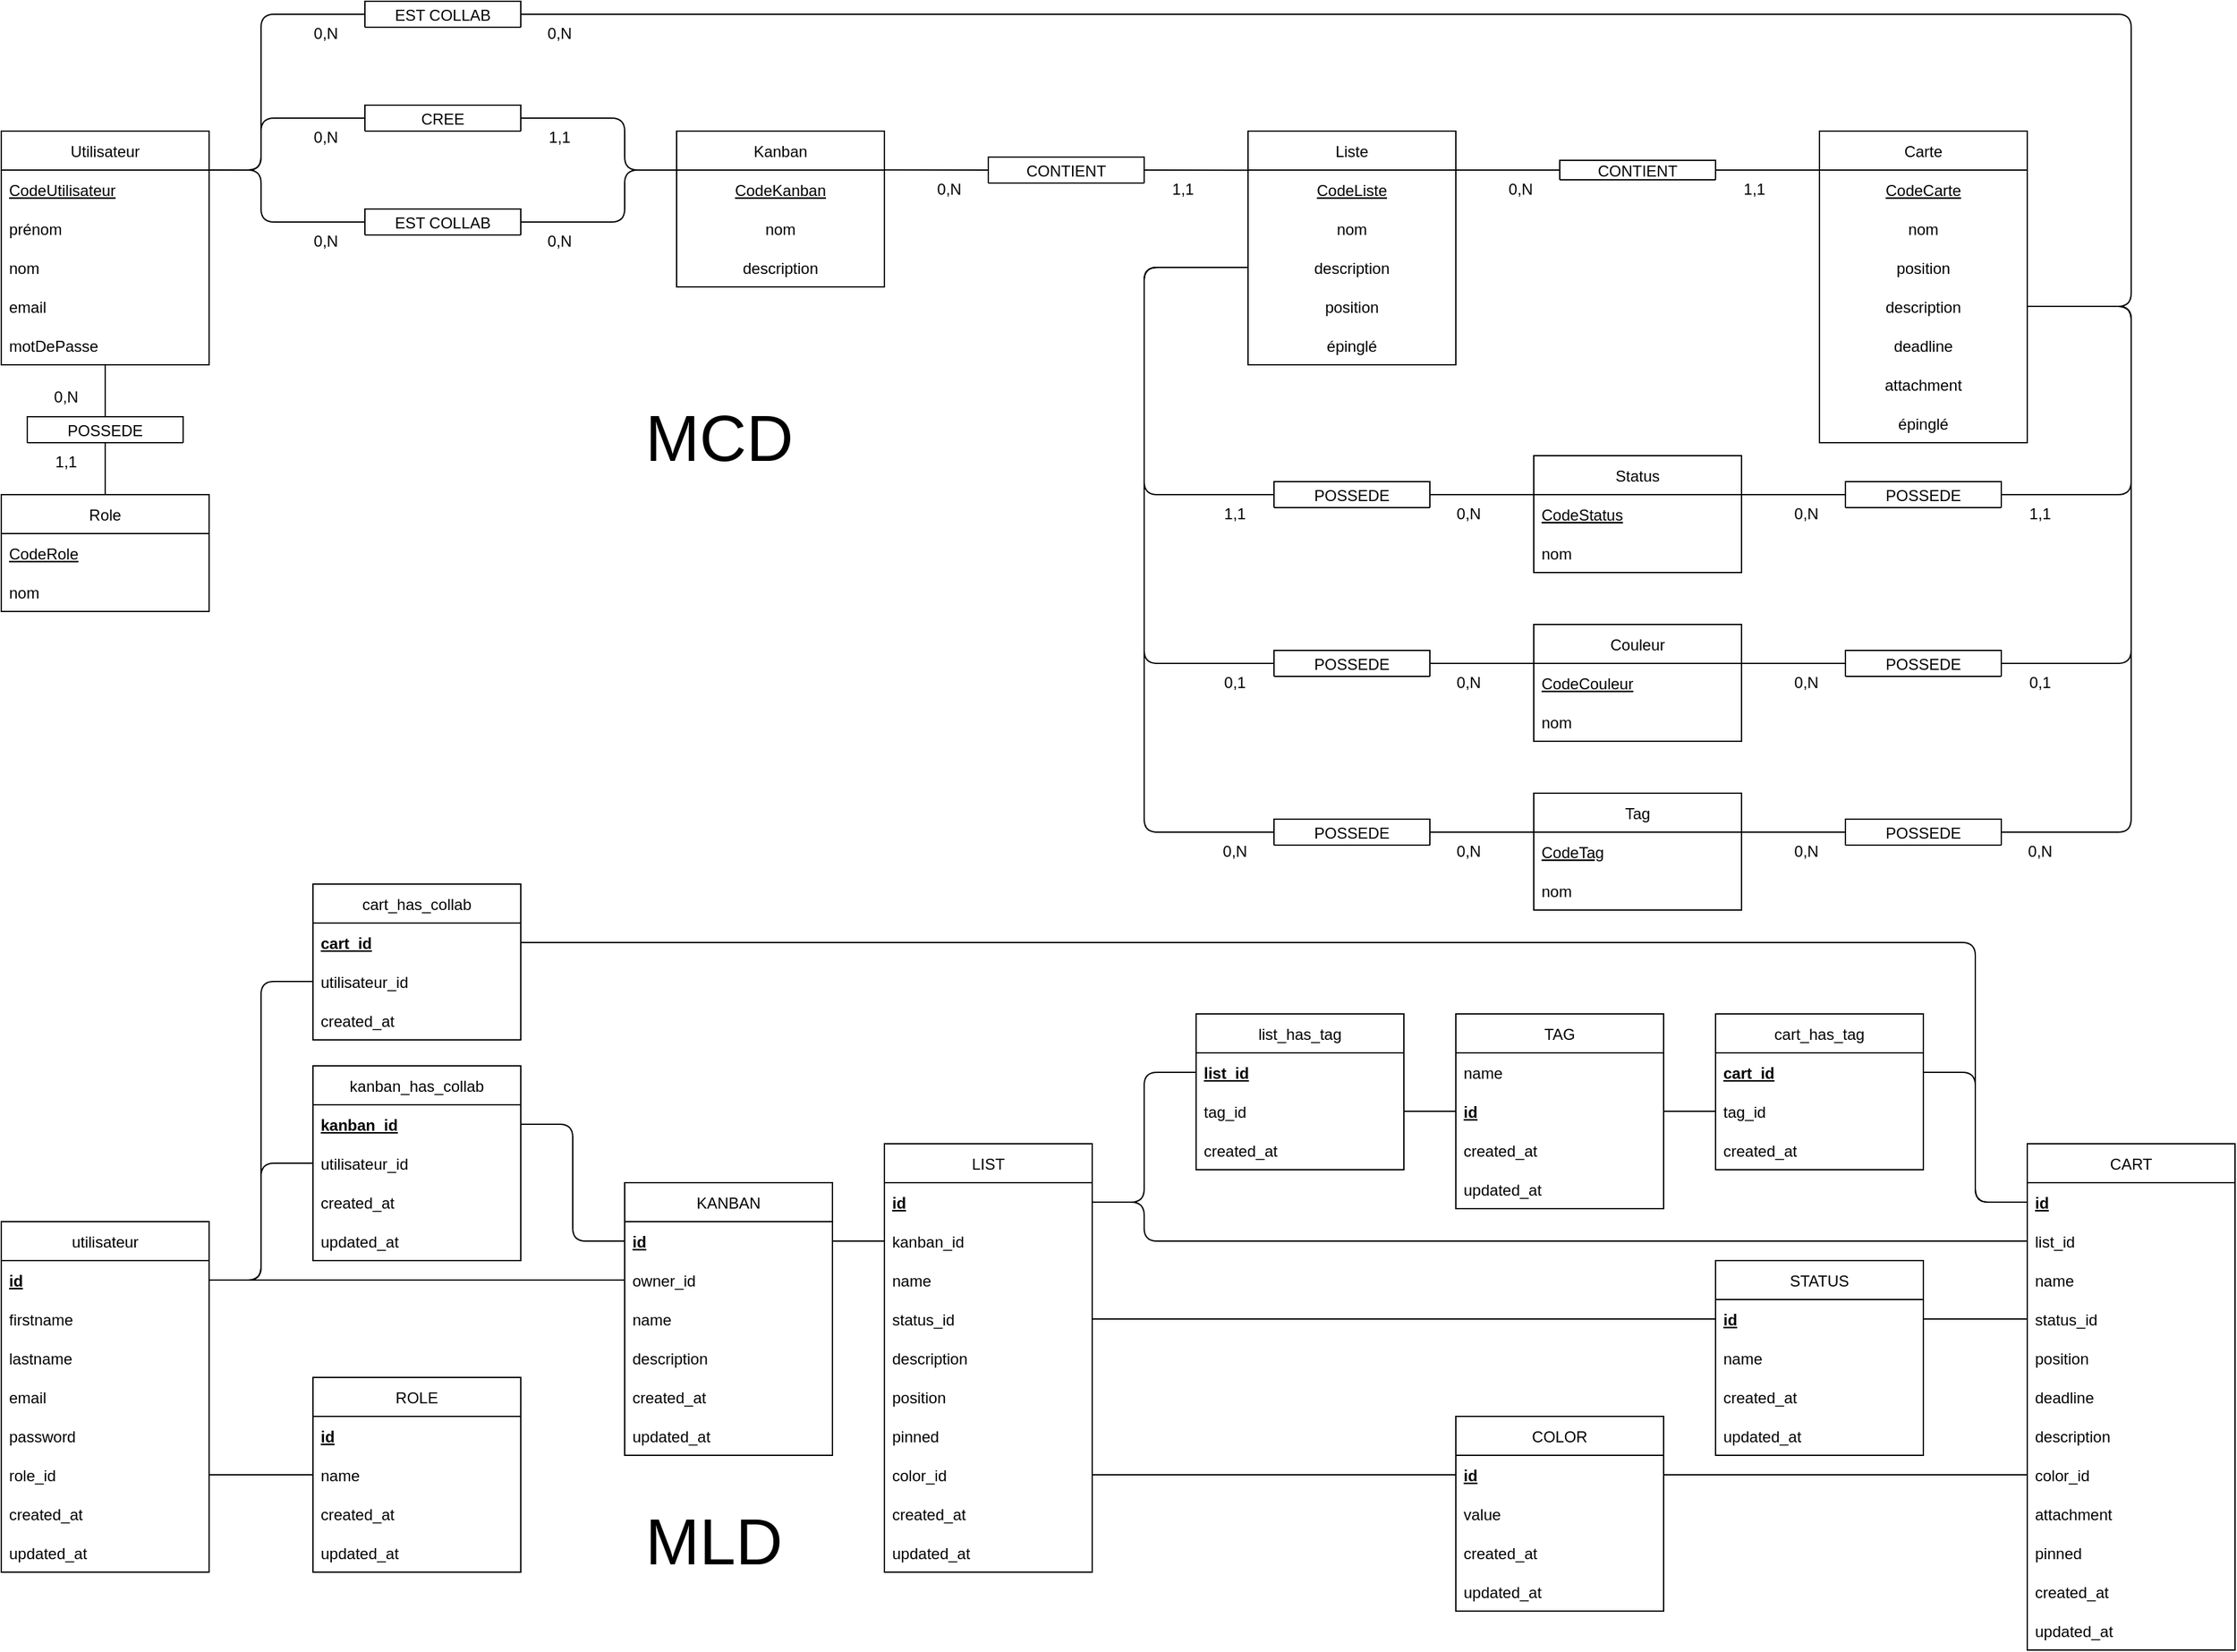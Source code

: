 <mxfile>
    <diagram id="Cw5iGUjNgf8QnOH01EfG" name="Page-1">
        <mxGraphModel dx="3019" dy="290" grid="1" gridSize="10" guides="1" tooltips="1" connect="1" arrows="1" fold="1" page="0" pageScale="1" pageWidth="1169" pageHeight="827" math="0" shadow="0">
            <root>
                <mxCell id="0"/>
                <mxCell id="1" parent="0"/>
                <mxCell id="72" value="CREE" style="swimlane;fontStyle=0;childLayout=stackLayout;horizontal=1;startSize=30;horizontalStack=0;resizeParent=1;resizeParentMax=0;resizeLast=0;collapsible=1;marginBottom=0;rounded=1;" parent="1" vertex="1">
                    <mxGeometry x="-720" y="990" width="120" height="20" as="geometry"/>
                </mxCell>
                <mxCell id="73" value="Utilisateur" style="swimlane;fontStyle=0;childLayout=stackLayout;horizontal=1;startSize=30;horizontalStack=0;resizeParent=1;resizeParentMax=0;resizeLast=0;collapsible=1;marginBottom=0;" parent="1" vertex="1">
                    <mxGeometry x="-1000" y="1010" width="160" height="180" as="geometry"/>
                </mxCell>
                <mxCell id="74" value="CodeUtilisateur" style="text;strokeColor=none;fillColor=none;align=left;verticalAlign=middle;spacingLeft=4;spacingRight=4;overflow=hidden;points=[[0,0.5],[1,0.5]];portConstraint=eastwest;rotatable=0;fontStyle=4" parent="73" vertex="1">
                    <mxGeometry y="30" width="160" height="30" as="geometry"/>
                </mxCell>
                <mxCell id="75" value="prénom" style="text;strokeColor=none;fillColor=none;align=left;verticalAlign=middle;spacingLeft=4;spacingRight=4;overflow=hidden;points=[[0,0.5],[1,0.5]];portConstraint=eastwest;rotatable=0;" parent="73" vertex="1">
                    <mxGeometry y="60" width="160" height="30" as="geometry"/>
                </mxCell>
                <mxCell id="76" value="nom" style="text;strokeColor=none;fillColor=none;align=left;verticalAlign=middle;spacingLeft=4;spacingRight=4;overflow=hidden;points=[[0,0.5],[1,0.5]];portConstraint=eastwest;rotatable=0;" parent="73" vertex="1">
                    <mxGeometry y="90" width="160" height="30" as="geometry"/>
                </mxCell>
                <mxCell id="77" value="email" style="text;strokeColor=none;fillColor=none;align=left;verticalAlign=middle;spacingLeft=4;spacingRight=4;overflow=hidden;points=[[0,0.5],[1,0.5]];portConstraint=eastwest;rotatable=0;" parent="73" vertex="1">
                    <mxGeometry y="120" width="160" height="30" as="geometry"/>
                </mxCell>
                <mxCell id="78" value="motDePasse" style="text;strokeColor=none;fillColor=none;align=left;verticalAlign=middle;spacingLeft=4;spacingRight=4;overflow=hidden;points=[[0,0.5],[1,0.5]];portConstraint=eastwest;rotatable=0;" parent="73" vertex="1">
                    <mxGeometry y="150" width="160" height="30" as="geometry"/>
                </mxCell>
                <mxCell id="80" value="Kanban" style="swimlane;fontStyle=0;childLayout=stackLayout;horizontal=1;startSize=30;horizontalStack=0;resizeParent=1;resizeParentMax=0;resizeLast=0;collapsible=1;marginBottom=0;" parent="1" vertex="1">
                    <mxGeometry x="-480" y="1010" width="160" height="120" as="geometry"/>
                </mxCell>
                <mxCell id="81" value="CodeKanban" style="text;strokeColor=none;fillColor=none;align=center;verticalAlign=middle;spacingLeft=4;spacingRight=4;overflow=hidden;points=[[0,0.5],[1,0.5]];portConstraint=eastwest;rotatable=0;fontStyle=4" parent="80" vertex="1">
                    <mxGeometry y="30" width="160" height="30" as="geometry"/>
                </mxCell>
                <mxCell id="83" value="nom" style="text;strokeColor=none;fillColor=none;align=center;verticalAlign=middle;spacingLeft=4;spacingRight=4;overflow=hidden;points=[[0,0.5],[1,0.5]];portConstraint=eastwest;rotatable=0;" parent="80" vertex="1">
                    <mxGeometry y="60" width="160" height="30" as="geometry"/>
                </mxCell>
                <mxCell id="84" value="description" style="text;strokeColor=none;fillColor=none;align=center;verticalAlign=middle;spacingLeft=4;spacingRight=4;overflow=hidden;points=[[0,0.5],[1,0.5]];portConstraint=eastwest;rotatable=0;" parent="80" vertex="1">
                    <mxGeometry y="90" width="160" height="30" as="geometry"/>
                </mxCell>
                <mxCell id="86" value="" style="endArrow=none;html=1;entryX=0;entryY=0.5;entryDx=0;entryDy=0;exitX=1.005;exitY=-0.004;exitDx=0;exitDy=0;exitPerimeter=0;" parent="1" source="74" target="72" edge="1">
                    <mxGeometry width="50" height="50" relative="1" as="geometry">
                        <mxPoint x="-760" y="1035" as="sourcePoint"/>
                        <mxPoint x="-330" y="940" as="targetPoint"/>
                        <Array as="points">
                            <mxPoint x="-800" y="1040"/>
                            <mxPoint x="-800" y="1000"/>
                        </Array>
                    </mxGeometry>
                </mxCell>
                <mxCell id="87" value="" style="endArrow=none;html=1;exitX=1;exitY=0.5;exitDx=0;exitDy=0;entryX=0;entryY=0.25;entryDx=0;entryDy=0;exitPerimeter=0;" parent="1" source="72" target="80" edge="1">
                    <mxGeometry width="50" height="50" relative="1" as="geometry">
                        <mxPoint x="-340" y="990" as="sourcePoint"/>
                        <mxPoint x="-520" y="1035" as="targetPoint"/>
                        <Array as="points">
                            <mxPoint x="-520" y="1000"/>
                            <mxPoint x="-520" y="1040"/>
                        </Array>
                    </mxGeometry>
                </mxCell>
                <mxCell id="88" value="0,N" style="text;html=1;strokeColor=none;fillColor=none;align=center;verticalAlign=middle;whiteSpace=wrap;rounded=0;" parent="1" vertex="1">
                    <mxGeometry x="-780" y="1000" width="60" height="30" as="geometry"/>
                </mxCell>
                <mxCell id="89" value="1,1" style="text;html=1;strokeColor=none;fillColor=none;align=center;verticalAlign=middle;whiteSpace=wrap;rounded=0;" parent="1" vertex="1">
                    <mxGeometry x="-600" y="1000" width="60" height="30" as="geometry"/>
                </mxCell>
                <mxCell id="91" value="CONTIENT" style="swimlane;fontStyle=0;childLayout=stackLayout;horizontal=1;startSize=30;horizontalStack=0;resizeParent=1;resizeParentMax=0;resizeLast=0;collapsible=1;marginBottom=0;rounded=1;" parent="1" vertex="1">
                    <mxGeometry x="200" y="1032.5" width="120" height="15" as="geometry">
                        <mxRectangle x="120" y="1245" width="70" height="30" as="alternateBounds"/>
                    </mxGeometry>
                </mxCell>
                <mxCell id="92" value="0,N" style="text;html=1;strokeColor=none;fillColor=none;align=center;verticalAlign=middle;whiteSpace=wrap;rounded=0;" parent="1" vertex="1">
                    <mxGeometry x="140" y="1040" width="60" height="30" as="geometry"/>
                </mxCell>
                <mxCell id="93" value="1,1" style="text;html=1;strokeColor=none;fillColor=none;align=center;verticalAlign=middle;whiteSpace=wrap;rounded=0;" parent="1" vertex="1">
                    <mxGeometry x="320" y="1040" width="60" height="30" as="geometry"/>
                </mxCell>
                <mxCell id="94" value="" style="endArrow=none;html=1;exitX=1;exitY=-0.001;exitDx=0;exitDy=0;entryX=0;entryY=0.5;entryDx=0;entryDy=0;exitPerimeter=0;" parent="1" source="142" target="91" edge="1">
                    <mxGeometry width="50" height="50" relative="1" as="geometry">
                        <mxPoint x="80" y="1005" as="sourcePoint"/>
                        <mxPoint x="130" y="940" as="targetPoint"/>
                    </mxGeometry>
                </mxCell>
                <mxCell id="95" value="Carte" style="swimlane;fontStyle=0;childLayout=stackLayout;horizontal=1;startSize=30;horizontalStack=0;resizeParent=1;resizeParentMax=0;resizeLast=0;collapsible=1;marginBottom=0;" parent="1" vertex="1">
                    <mxGeometry x="400" y="1010" width="160" height="240" as="geometry"/>
                </mxCell>
                <mxCell id="96" value="CodeCarte" style="text;strokeColor=none;fillColor=none;align=center;verticalAlign=middle;spacingLeft=4;spacingRight=4;overflow=hidden;points=[[0,0.5],[1,0.5]];portConstraint=eastwest;rotatable=0;fontStyle=4" parent="95" vertex="1">
                    <mxGeometry y="30" width="160" height="30" as="geometry"/>
                </mxCell>
                <mxCell id="97" value="nom" style="text;strokeColor=none;fillColor=none;align=center;verticalAlign=middle;spacingLeft=4;spacingRight=4;overflow=hidden;points=[[0,0.5],[1,0.5]];portConstraint=eastwest;rotatable=0;" parent="95" vertex="1">
                    <mxGeometry y="60" width="160" height="30" as="geometry"/>
                </mxCell>
                <mxCell id="99" value="position" style="text;strokeColor=none;fillColor=none;align=center;verticalAlign=middle;spacingLeft=4;spacingRight=4;overflow=hidden;points=[[0,0.5],[1,0.5]];portConstraint=eastwest;rotatable=0;" parent="95" vertex="1">
                    <mxGeometry y="90" width="160" height="30" as="geometry"/>
                </mxCell>
                <mxCell id="102" value="description" style="text;strokeColor=none;fillColor=none;align=center;verticalAlign=middle;spacingLeft=4;spacingRight=4;overflow=hidden;points=[[0,0.5],[1,0.5]];portConstraint=eastwest;rotatable=0;" parent="95" vertex="1">
                    <mxGeometry y="120" width="160" height="30" as="geometry"/>
                </mxCell>
                <mxCell id="100" value="deadline" style="text;strokeColor=none;fillColor=none;align=center;verticalAlign=middle;spacingLeft=4;spacingRight=4;overflow=hidden;points=[[0,0.5],[1,0.5]];portConstraint=eastwest;rotatable=0;" parent="95" vertex="1">
                    <mxGeometry y="150" width="160" height="30" as="geometry"/>
                </mxCell>
                <mxCell id="103" value="attachment" style="text;strokeColor=none;fillColor=none;align=center;verticalAlign=middle;spacingLeft=4;spacingRight=4;overflow=hidden;points=[[0,0.5],[1,0.5]];portConstraint=eastwest;rotatable=0;" parent="95" vertex="1">
                    <mxGeometry y="180" width="160" height="30" as="geometry"/>
                </mxCell>
                <mxCell id="105" value="épinglé" style="text;strokeColor=none;fillColor=none;align=center;verticalAlign=middle;spacingLeft=4;spacingRight=4;overflow=hidden;points=[[0,0.5],[1,0.5]];portConstraint=eastwest;rotatable=0;" parent="95" vertex="1">
                    <mxGeometry y="210" width="160" height="30" as="geometry"/>
                </mxCell>
                <mxCell id="107" value="" style="endArrow=none;html=1;exitX=1;exitY=0.5;exitDx=0;exitDy=0;exitPerimeter=0;entryX=0.001;entryY=-0.001;entryDx=0;entryDy=0;entryPerimeter=0;" parent="1" source="91" target="96" edge="1">
                    <mxGeometry width="50" height="50" relative="1" as="geometry">
                        <mxPoint x="90" y="985" as="sourcePoint"/>
                        <mxPoint x="390" y="1040" as="targetPoint"/>
                    </mxGeometry>
                </mxCell>
                <mxCell id="108" value="EST COLLAB" style="swimlane;fontStyle=0;childLayout=stackLayout;horizontal=1;startSize=30;horizontalStack=0;resizeParent=1;resizeParentMax=0;resizeLast=0;collapsible=1;marginBottom=0;rounded=1;arcSize=57;" parent="1" vertex="1">
                    <mxGeometry x="-720" y="1070" width="120" height="20" as="geometry"/>
                </mxCell>
                <mxCell id="109" value="" style="endArrow=none;html=1;entryX=0;entryY=0.5;entryDx=0;entryDy=0;" parent="1" target="108" edge="1">
                    <mxGeometry width="50" height="50" relative="1" as="geometry">
                        <mxPoint x="-840" y="1040" as="sourcePoint"/>
                        <mxPoint x="-330" y="1030" as="targetPoint"/>
                        <Array as="points">
                            <mxPoint x="-800" y="1040"/>
                            <mxPoint x="-800" y="1080"/>
                        </Array>
                    </mxGeometry>
                </mxCell>
                <mxCell id="110" value="" style="endArrow=none;html=1;exitX=1;exitY=0.5;exitDx=0;exitDy=0;entryX=0;entryY=0.25;entryDx=0;entryDy=0;" parent="1" source="108" target="80" edge="1">
                    <mxGeometry width="50" height="50" relative="1" as="geometry">
                        <mxPoint x="-340" y="1080" as="sourcePoint"/>
                        <mxPoint x="-520" y="1035" as="targetPoint"/>
                        <Array as="points">
                            <mxPoint x="-520" y="1080"/>
                            <mxPoint x="-520" y="1040"/>
                        </Array>
                    </mxGeometry>
                </mxCell>
                <mxCell id="111" value="0,N" style="text;html=1;strokeColor=none;fillColor=none;align=center;verticalAlign=middle;whiteSpace=wrap;rounded=0;" parent="1" vertex="1">
                    <mxGeometry x="-780" y="1080" width="60" height="30" as="geometry"/>
                </mxCell>
                <mxCell id="112" value="0,N" style="text;html=1;strokeColor=none;fillColor=none;align=center;verticalAlign=middle;whiteSpace=wrap;rounded=0;" parent="1" vertex="1">
                    <mxGeometry x="-600" y="1080" width="60" height="30" as="geometry"/>
                </mxCell>
                <mxCell id="113" value="Role" style="swimlane;fontStyle=0;childLayout=stackLayout;horizontal=1;startSize=30;horizontalStack=0;resizeParent=1;resizeParentMax=0;resizeLast=0;collapsible=1;marginBottom=0;" parent="1" vertex="1">
                    <mxGeometry x="-1000" y="1290" width="160" height="90" as="geometry"/>
                </mxCell>
                <mxCell id="114" value="CodeRole" style="text;strokeColor=none;fillColor=none;align=left;verticalAlign=middle;spacingLeft=4;spacingRight=4;overflow=hidden;points=[[0,0.5],[1,0.5]];portConstraint=eastwest;rotatable=0;fontStyle=4" parent="113" vertex="1">
                    <mxGeometry y="30" width="160" height="30" as="geometry"/>
                </mxCell>
                <mxCell id="115" value="nom" style="text;strokeColor=none;fillColor=none;align=left;verticalAlign=middle;spacingLeft=4;spacingRight=4;overflow=hidden;points=[[0,0.5],[1,0.5]];portConstraint=eastwest;rotatable=0;" parent="113" vertex="1">
                    <mxGeometry y="60" width="160" height="30" as="geometry"/>
                </mxCell>
                <mxCell id="117" value="Couleur" style="swimlane;fontStyle=0;childLayout=stackLayout;horizontal=1;startSize=30;horizontalStack=0;resizeParent=1;resizeParentMax=0;resizeLast=0;collapsible=1;marginBottom=0;" parent="1" vertex="1">
                    <mxGeometry x="180" y="1390" width="160" height="90" as="geometry"/>
                </mxCell>
                <mxCell id="118" value="CodeCouleur" style="text;strokeColor=none;fillColor=none;align=left;verticalAlign=middle;spacingLeft=4;spacingRight=4;overflow=hidden;points=[[0,0.5],[1,0.5]];portConstraint=eastwest;rotatable=0;fontStyle=4" parent="117" vertex="1">
                    <mxGeometry y="30" width="160" height="30" as="geometry"/>
                </mxCell>
                <mxCell id="119" value="nom" style="text;strokeColor=none;fillColor=none;align=left;verticalAlign=middle;spacingLeft=4;spacingRight=4;overflow=hidden;points=[[0,0.5],[1,0.5]];portConstraint=eastwest;rotatable=0;" parent="117" vertex="1">
                    <mxGeometry y="60" width="160" height="30" as="geometry"/>
                </mxCell>
                <mxCell id="121" value="POSSEDE" style="swimlane;fontStyle=0;childLayout=stackLayout;horizontal=1;startSize=30;horizontalStack=0;resizeParent=1;resizeParentMax=0;resizeLast=0;collapsible=1;marginBottom=0;rounded=1;" parent="1" vertex="1">
                    <mxGeometry x="420" y="1410" width="120" height="20" as="geometry"/>
                </mxCell>
                <mxCell id="126" value="Status" style="swimlane;fontStyle=0;childLayout=stackLayout;horizontal=1;startSize=30;horizontalStack=0;resizeParent=1;resizeParentMax=0;resizeLast=0;collapsible=1;marginBottom=0;" parent="1" vertex="1">
                    <mxGeometry x="180" y="1260" width="160" height="90" as="geometry"/>
                </mxCell>
                <mxCell id="127" value="CodeStatus" style="text;strokeColor=none;fillColor=none;align=left;verticalAlign=middle;spacingLeft=4;spacingRight=4;overflow=hidden;points=[[0,0.5],[1,0.5]];portConstraint=eastwest;rotatable=0;fontStyle=4" parent="126" vertex="1">
                    <mxGeometry y="30" width="160" height="30" as="geometry"/>
                </mxCell>
                <mxCell id="128" value="nom" style="text;strokeColor=none;fillColor=none;align=left;verticalAlign=middle;spacingLeft=4;spacingRight=4;overflow=hidden;points=[[0,0.5],[1,0.5]];portConstraint=eastwest;rotatable=0;" parent="126" vertex="1">
                    <mxGeometry y="60" width="160" height="30" as="geometry"/>
                </mxCell>
                <mxCell id="130" value="POSSEDE" style="swimlane;fontStyle=0;childLayout=stackLayout;horizontal=1;startSize=30;horizontalStack=0;resizeParent=1;resizeParentMax=0;resizeLast=0;collapsible=1;marginBottom=0;rounded=1;" parent="1" vertex="1">
                    <mxGeometry x="420" y="1280" width="120" height="20" as="geometry"/>
                </mxCell>
                <mxCell id="131" value="0,N" style="text;html=1;strokeColor=none;fillColor=none;align=center;verticalAlign=middle;whiteSpace=wrap;rounded=0;" parent="1" vertex="1">
                    <mxGeometry x="360" y="1290" width="60" height="30" as="geometry"/>
                </mxCell>
                <mxCell id="132" value="1,1" style="text;html=1;strokeColor=none;fillColor=none;align=center;verticalAlign=middle;whiteSpace=wrap;rounded=0;" parent="1" vertex="1">
                    <mxGeometry x="540" y="1290" width="60" height="30" as="geometry"/>
                </mxCell>
                <mxCell id="134" value="" style="endArrow=none;html=1;exitX=0;exitY=0.5;exitDx=0;exitDy=0;entryX=0.997;entryY=0.002;entryDx=0;entryDy=0;entryPerimeter=0;" parent="1" source="130" target="127" edge="1">
                    <mxGeometry width="50" height="50" relative="1" as="geometry">
                        <mxPoint x="340" y="1425" as="sourcePoint"/>
                        <mxPoint x="360" y="1090" as="targetPoint"/>
                        <Array as="points"/>
                    </mxGeometry>
                </mxCell>
                <mxCell id="135" value="CONTIENT" style="swimlane;fontStyle=0;childLayout=stackLayout;horizontal=1;startSize=30;horizontalStack=0;resizeParent=1;resizeParentMax=0;resizeLast=0;collapsible=1;marginBottom=0;rounded=1;" parent="1" vertex="1">
                    <mxGeometry x="-240" y="1030" width="120" height="20" as="geometry"/>
                </mxCell>
                <mxCell id="136" value="0,N" style="text;html=1;strokeColor=none;fillColor=none;align=center;verticalAlign=middle;whiteSpace=wrap;rounded=0;" parent="1" vertex="1">
                    <mxGeometry x="-300" y="1040" width="60" height="30" as="geometry"/>
                </mxCell>
                <mxCell id="137" value="1,1" style="text;html=1;strokeColor=none;fillColor=none;align=center;verticalAlign=middle;whiteSpace=wrap;rounded=0;" parent="1" vertex="1">
                    <mxGeometry x="-120" y="1040" width="60" height="30" as="geometry"/>
                </mxCell>
                <mxCell id="138" value="" style="endArrow=none;html=1;entryX=0;entryY=0.5;entryDx=0;entryDy=0;exitX=1;exitY=-0.005;exitDx=0;exitDy=0;exitPerimeter=0;" parent="1" source="81" target="135" edge="1">
                    <mxGeometry width="50" height="50" relative="1" as="geometry">
                        <mxPoint x="-300" y="1055" as="sourcePoint"/>
                        <mxPoint x="-430" y="1200" as="targetPoint"/>
                        <Array as="points"/>
                    </mxGeometry>
                </mxCell>
                <mxCell id="139" value="" style="endArrow=none;html=1;exitX=1;exitY=0.5;exitDx=0;exitDy=0;entryX=0.004;entryY=0.004;entryDx=0;entryDy=0;entryPerimeter=0;" parent="1" source="135" target="142" edge="1">
                    <mxGeometry width="50" height="50" relative="1" as="geometry">
                        <mxPoint x="-280" y="1340" as="sourcePoint"/>
                        <mxPoint x="-80" y="1005" as="targetPoint"/>
                        <Array as="points"/>
                    </mxGeometry>
                </mxCell>
                <mxCell id="140" value="Liste" style="swimlane;fontStyle=0;childLayout=stackLayout;horizontal=1;startSize=30;horizontalStack=0;resizeParent=1;resizeParentMax=0;resizeLast=0;collapsible=1;marginBottom=0;" parent="1" vertex="1">
                    <mxGeometry x="-40" y="1010" width="160" height="180" as="geometry"/>
                </mxCell>
                <mxCell id="142" value="CodeListe" style="text;strokeColor=none;fillColor=none;align=center;verticalAlign=middle;spacingLeft=4;spacingRight=4;overflow=hidden;points=[[0,0.5],[1,0.5]];portConstraint=eastwest;rotatable=0;fontStyle=4" parent="140" vertex="1">
                    <mxGeometry y="30" width="160" height="30" as="geometry"/>
                </mxCell>
                <mxCell id="143" value="nom" style="text;strokeColor=none;fillColor=none;align=center;verticalAlign=middle;spacingLeft=4;spacingRight=4;overflow=hidden;points=[[0,0.5],[1,0.5]];portConstraint=eastwest;rotatable=0;" parent="140" vertex="1">
                    <mxGeometry y="60" width="160" height="30" as="geometry"/>
                </mxCell>
                <mxCell id="144" value="description" style="text;strokeColor=none;fillColor=none;align=center;verticalAlign=middle;spacingLeft=4;spacingRight=4;overflow=hidden;points=[[0,0.5],[1,0.5]];portConstraint=eastwest;rotatable=0;" parent="140" vertex="1">
                    <mxGeometry y="90" width="160" height="30" as="geometry"/>
                </mxCell>
                <mxCell id="145" value="position" style="text;strokeColor=none;fillColor=none;align=center;verticalAlign=middle;spacingLeft=4;spacingRight=4;overflow=hidden;points=[[0,0.5],[1,0.5]];portConstraint=eastwest;rotatable=0;" parent="140" vertex="1">
                    <mxGeometry y="120" width="160" height="30" as="geometry"/>
                </mxCell>
                <mxCell id="146" value="épinglé" style="text;strokeColor=none;fillColor=none;align=center;verticalAlign=middle;spacingLeft=4;spacingRight=4;overflow=hidden;points=[[0,0.5],[1,0.5]];portConstraint=eastwest;rotatable=0;" parent="140" vertex="1">
                    <mxGeometry y="150" width="160" height="30" as="geometry"/>
                </mxCell>
                <mxCell id="148" value="POSSEDE" style="swimlane;fontStyle=0;childLayout=stackLayout;horizontal=1;startSize=30;horizontalStack=0;resizeParent=1;resizeParentMax=0;resizeLast=0;collapsible=1;marginBottom=0;rounded=1;" parent="1" vertex="1">
                    <mxGeometry x="-980" y="1230" width="120" height="20" as="geometry"/>
                </mxCell>
                <mxCell id="149" value="0,N" style="text;html=1;strokeColor=none;fillColor=none;align=center;verticalAlign=middle;whiteSpace=wrap;rounded=0;" parent="1" vertex="1">
                    <mxGeometry x="-980" y="1200" width="60" height="30" as="geometry"/>
                </mxCell>
                <mxCell id="150" value="1,1" style="text;html=1;strokeColor=none;fillColor=none;align=center;verticalAlign=middle;whiteSpace=wrap;rounded=0;" parent="1" vertex="1">
                    <mxGeometry x="-980" y="1250" width="60" height="30" as="geometry"/>
                </mxCell>
                <mxCell id="151" value="" style="endArrow=none;html=1;entryX=0.5;entryY=0;entryDx=0;entryDy=0;" parent="1" target="148" edge="1">
                    <mxGeometry width="50" height="50" relative="1" as="geometry">
                        <mxPoint x="-920" y="1190" as="sourcePoint"/>
                        <mxPoint x="-920.5" y="1255" as="targetPoint"/>
                    </mxGeometry>
                </mxCell>
                <mxCell id="152" value="" style="endArrow=none;html=1;exitX=1;exitY=0;exitDx=0;exitDy=0;entryX=0.5;entryY=0;entryDx=0;entryDy=0;" parent="1" source="150" target="113" edge="1">
                    <mxGeometry width="50" height="50" relative="1" as="geometry">
                        <mxPoint x="-920" y="1300" as="sourcePoint"/>
                        <mxPoint x="-920" y="1385" as="targetPoint"/>
                    </mxGeometry>
                </mxCell>
                <mxCell id="154" value="EST COLLAB" style="swimlane;fontStyle=0;childLayout=stackLayout;horizontal=1;startSize=30;horizontalStack=0;resizeParent=1;resizeParentMax=0;resizeLast=0;collapsible=1;marginBottom=0;rounded=1;" parent="1" vertex="1">
                    <mxGeometry x="-720" y="910" width="120" height="20" as="geometry"/>
                </mxCell>
                <mxCell id="156" value="0,N" style="text;html=1;strokeColor=none;fillColor=none;align=center;verticalAlign=middle;whiteSpace=wrap;rounded=0;" parent="1" vertex="1">
                    <mxGeometry x="-780" y="920" width="60" height="30" as="geometry"/>
                </mxCell>
                <mxCell id="157" value="0,N" style="text;html=1;strokeColor=none;fillColor=none;align=center;verticalAlign=middle;whiteSpace=wrap;rounded=0;" parent="1" vertex="1">
                    <mxGeometry x="-600" y="920" width="60" height="30" as="geometry"/>
                </mxCell>
                <mxCell id="158" value="" style="endArrow=none;html=1;entryX=0;entryY=0.5;entryDx=0;entryDy=0;" parent="1" target="154" edge="1">
                    <mxGeometry width="50" height="50" relative="1" as="geometry">
                        <mxPoint x="-840" y="1040" as="sourcePoint"/>
                        <mxPoint x="-770" y="1915" as="targetPoint"/>
                        <Array as="points">
                            <mxPoint x="-800" y="1040"/>
                            <mxPoint x="-800" y="920"/>
                        </Array>
                    </mxGeometry>
                </mxCell>
                <mxCell id="162" value="POSSEDE" style="swimlane;fontStyle=0;childLayout=stackLayout;horizontal=1;startSize=30;horizontalStack=0;resizeParent=1;resizeParentMax=0;resizeLast=0;collapsible=1;marginBottom=0;rounded=1;" parent="1" vertex="1">
                    <mxGeometry x="-20" y="1410" width="120" height="20" as="geometry"/>
                </mxCell>
                <mxCell id="163" value="" style="endArrow=none;html=1;exitX=1;exitY=0.5;exitDx=0;exitDy=0;entryX=-0.003;entryY=0.002;entryDx=0;entryDy=0;entryPerimeter=0;" parent="1" source="162" target="118" edge="1">
                    <mxGeometry width="50" height="50" relative="1" as="geometry">
                        <mxPoint x="-470" y="1445" as="sourcePoint"/>
                        <mxPoint x="-550" y="1550" as="targetPoint"/>
                        <Array as="points"/>
                    </mxGeometry>
                </mxCell>
                <mxCell id="165" value="0,1" style="text;html=1;strokeColor=none;fillColor=none;align=center;verticalAlign=middle;whiteSpace=wrap;rounded=0;" parent="1" vertex="1">
                    <mxGeometry x="-80" y="1420" width="60" height="30" as="geometry"/>
                </mxCell>
                <mxCell id="166" value="0,N" style="text;html=1;strokeColor=none;fillColor=none;align=center;verticalAlign=middle;whiteSpace=wrap;rounded=0;" parent="1" vertex="1">
                    <mxGeometry x="100" y="1420" width="60" height="30" as="geometry"/>
                </mxCell>
                <mxCell id="167" value="0,1" style="text;html=1;strokeColor=none;fillColor=none;align=center;verticalAlign=middle;whiteSpace=wrap;rounded=0;" parent="1" vertex="1">
                    <mxGeometry x="540" y="1420" width="60" height="30" as="geometry"/>
                </mxCell>
                <mxCell id="168" value="0,N" style="text;html=1;strokeColor=none;fillColor=none;align=center;verticalAlign=middle;whiteSpace=wrap;rounded=0;" parent="1" vertex="1">
                    <mxGeometry x="360" y="1420" width="60" height="30" as="geometry"/>
                </mxCell>
                <mxCell id="169" value="POSSEDE" style="swimlane;fontStyle=0;childLayout=stackLayout;horizontal=1;startSize=30;horizontalStack=0;resizeParent=1;resizeParentMax=0;resizeLast=0;collapsible=1;marginBottom=0;rounded=1;" parent="1" vertex="1">
                    <mxGeometry x="-20" y="1280" width="120" height="20" as="geometry"/>
                </mxCell>
                <mxCell id="170" value="0,N" style="text;html=1;strokeColor=none;fillColor=none;align=center;verticalAlign=middle;whiteSpace=wrap;rounded=0;" parent="1" vertex="1">
                    <mxGeometry x="100" y="1290" width="60" height="30" as="geometry"/>
                </mxCell>
                <mxCell id="171" value="" style="endArrow=none;html=1;exitX=0;exitY=0.002;exitDx=0;exitDy=0;entryX=1;entryY=0.5;entryDx=0;entryDy=0;exitPerimeter=0;" parent="1" source="127" target="169" edge="1">
                    <mxGeometry width="50" height="50" relative="1" as="geometry">
                        <mxPoint x="170" y="1245" as="sourcePoint"/>
                        <mxPoint x="90" y="1245" as="targetPoint"/>
                    </mxGeometry>
                </mxCell>
                <mxCell id="176" value="" style="endArrow=none;html=1;exitX=1;exitY=0.5;exitDx=0;exitDy=0;entryX=1;entryY=0.5;entryDx=0;entryDy=0;" parent="1" source="154" target="102" edge="1">
                    <mxGeometry width="50" height="50" relative="1" as="geometry">
                        <mxPoint x="440" y="1410" as="sourcePoint"/>
                        <mxPoint x="800" y="1070" as="targetPoint"/>
                        <Array as="points">
                            <mxPoint x="640" y="920"/>
                            <mxPoint x="640" y="1145"/>
                        </Array>
                    </mxGeometry>
                </mxCell>
                <mxCell id="177" value="" style="endArrow=none;html=1;entryX=0;entryY=0.5;entryDx=0;entryDy=0;exitX=1;exitY=0.002;exitDx=0;exitDy=0;exitPerimeter=0;" parent="1" source="118" target="121" edge="1">
                    <mxGeometry width="50" height="50" relative="1" as="geometry">
                        <mxPoint x="-50" y="1670" as="sourcePoint"/>
                        <mxPoint y="1620" as="targetPoint"/>
                    </mxGeometry>
                </mxCell>
                <mxCell id="178" value="1,1" style="text;html=1;strokeColor=none;fillColor=none;align=center;verticalAlign=middle;whiteSpace=wrap;rounded=0;" parent="1" vertex="1">
                    <mxGeometry x="-80" y="1290" width="60" height="30" as="geometry"/>
                </mxCell>
                <mxCell id="181" value="Tag" style="swimlane;fontStyle=0;childLayout=stackLayout;horizontal=1;startSize=30;horizontalStack=0;resizeParent=1;resizeParentMax=0;resizeLast=0;collapsible=1;marginBottom=0;" parent="1" vertex="1">
                    <mxGeometry x="180" y="1520" width="160" height="90" as="geometry"/>
                </mxCell>
                <mxCell id="182" value="CodeTag" style="text;strokeColor=none;fillColor=none;align=left;verticalAlign=middle;spacingLeft=4;spacingRight=4;overflow=hidden;points=[[0,0.5],[1,0.5]];portConstraint=eastwest;rotatable=0;fontStyle=4" parent="181" vertex="1">
                    <mxGeometry y="30" width="160" height="30" as="geometry"/>
                </mxCell>
                <mxCell id="183" value="nom" style="text;strokeColor=none;fillColor=none;align=left;verticalAlign=middle;spacingLeft=4;spacingRight=4;overflow=hidden;points=[[0,0.5],[1,0.5]];portConstraint=eastwest;rotatable=0;" parent="181" vertex="1">
                    <mxGeometry y="60" width="160" height="30" as="geometry"/>
                </mxCell>
                <mxCell id="184" value="POSSEDE" style="swimlane;fontStyle=0;childLayout=stackLayout;horizontal=1;startSize=30;horizontalStack=0;resizeParent=1;resizeParentMax=0;resizeLast=0;collapsible=1;marginBottom=0;rounded=1;" parent="1" vertex="1">
                    <mxGeometry x="420" y="1540" width="120" height="20" as="geometry"/>
                </mxCell>
                <mxCell id="185" value="POSSEDE" style="swimlane;fontStyle=0;childLayout=stackLayout;horizontal=1;startSize=30;horizontalStack=0;resizeParent=1;resizeParentMax=0;resizeLast=0;collapsible=1;marginBottom=0;rounded=1;" parent="1" vertex="1">
                    <mxGeometry x="-20" y="1540" width="120" height="20" as="geometry"/>
                </mxCell>
                <mxCell id="186" value="" style="endArrow=none;html=1;exitX=1;exitY=0.5;exitDx=0;exitDy=0;entryX=0;entryY=0.002;entryDx=0;entryDy=0;entryPerimeter=0;" parent="1" source="185" target="182" edge="1">
                    <mxGeometry width="50" height="50" relative="1" as="geometry">
                        <mxPoint x="-470" y="1575" as="sourcePoint"/>
                        <mxPoint x="-550" y="1680" as="targetPoint"/>
                        <Array as="points"/>
                    </mxGeometry>
                </mxCell>
                <mxCell id="187" value="0,N" style="text;html=1;strokeColor=none;fillColor=none;align=center;verticalAlign=middle;whiteSpace=wrap;rounded=0;" parent="1" vertex="1">
                    <mxGeometry x="-80" y="1550" width="60" height="30" as="geometry"/>
                </mxCell>
                <mxCell id="188" value="0,N" style="text;html=1;strokeColor=none;fillColor=none;align=center;verticalAlign=middle;whiteSpace=wrap;rounded=0;" parent="1" vertex="1">
                    <mxGeometry x="100" y="1550" width="60" height="30" as="geometry"/>
                </mxCell>
                <mxCell id="189" value="0,N" style="text;html=1;strokeColor=none;fillColor=none;align=center;verticalAlign=middle;whiteSpace=wrap;rounded=0;" parent="1" vertex="1">
                    <mxGeometry x="540" y="1550" width="60" height="30" as="geometry"/>
                </mxCell>
                <mxCell id="190" value="0,N" style="text;html=1;strokeColor=none;fillColor=none;align=center;verticalAlign=middle;whiteSpace=wrap;rounded=0;" parent="1" vertex="1">
                    <mxGeometry x="360" y="1550" width="60" height="30" as="geometry"/>
                </mxCell>
                <mxCell id="191" value="" style="endArrow=none;html=1;entryX=0;entryY=0.5;entryDx=0;entryDy=0;exitX=1.003;exitY=0.002;exitDx=0;exitDy=0;exitPerimeter=0;" parent="1" source="182" target="184" edge="1">
                    <mxGeometry width="50" height="50" relative="1" as="geometry">
                        <mxPoint x="-50" y="1800" as="sourcePoint"/>
                        <mxPoint y="1750" as="targetPoint"/>
                    </mxGeometry>
                </mxCell>
                <mxCell id="197" value="utilisateur" style="swimlane;fontStyle=0;childLayout=stackLayout;horizontal=1;startSize=30;horizontalStack=0;resizeParent=1;resizeParentMax=0;resizeLast=0;collapsible=1;marginBottom=0;" parent="1" vertex="1">
                    <mxGeometry x="-1000" y="1850" width="160" height="270" as="geometry"/>
                </mxCell>
                <mxCell id="198" value="id" style="text;strokeColor=none;fillColor=none;align=left;verticalAlign=middle;spacingLeft=4;spacingRight=4;overflow=hidden;points=[[0,0.5],[1,0.5]];portConstraint=eastwest;rotatable=0;fontStyle=5" parent="197" vertex="1">
                    <mxGeometry y="30" width="160" height="30" as="geometry"/>
                </mxCell>
                <mxCell id="199" value="firstname" style="text;strokeColor=none;fillColor=none;align=left;verticalAlign=middle;spacingLeft=4;spacingRight=4;overflow=hidden;points=[[0,0.5],[1,0.5]];portConstraint=eastwest;rotatable=0;" parent="197" vertex="1">
                    <mxGeometry y="60" width="160" height="30" as="geometry"/>
                </mxCell>
                <mxCell id="200" value="lastname" style="text;strokeColor=none;fillColor=none;align=left;verticalAlign=middle;spacingLeft=4;spacingRight=4;overflow=hidden;points=[[0,0.5],[1,0.5]];portConstraint=eastwest;rotatable=0;" parent="197" vertex="1">
                    <mxGeometry y="90" width="160" height="30" as="geometry"/>
                </mxCell>
                <mxCell id="201" value="email" style="text;strokeColor=none;fillColor=none;align=left;verticalAlign=middle;spacingLeft=4;spacingRight=4;overflow=hidden;points=[[0,0.5],[1,0.5]];portConstraint=eastwest;rotatable=0;" parent="197" vertex="1">
                    <mxGeometry y="120" width="160" height="30" as="geometry"/>
                </mxCell>
                <mxCell id="202" value="password" style="text;strokeColor=none;fillColor=none;align=left;verticalAlign=middle;spacingLeft=4;spacingRight=4;overflow=hidden;points=[[0,0.5],[1,0.5]];portConstraint=eastwest;rotatable=0;" parent="197" vertex="1">
                    <mxGeometry y="150" width="160" height="30" as="geometry"/>
                </mxCell>
                <mxCell id="203" value="role_id" style="text;strokeColor=none;fillColor=none;align=left;verticalAlign=middle;spacingLeft=4;spacingRight=4;overflow=hidden;points=[[0,0.5],[1,0.5]];portConstraint=eastwest;rotatable=0;" parent="197" vertex="1">
                    <mxGeometry y="180" width="160" height="30" as="geometry"/>
                </mxCell>
                <mxCell id="337" value="created_at" style="text;strokeColor=none;fillColor=none;align=left;verticalAlign=middle;spacingLeft=4;spacingRight=4;overflow=hidden;points=[[0,0.5],[1,0.5]];portConstraint=eastwest;rotatable=0;" vertex="1" parent="197">
                    <mxGeometry y="210" width="160" height="30" as="geometry"/>
                </mxCell>
                <mxCell id="336" value="updated_at" style="text;strokeColor=none;fillColor=none;align=left;verticalAlign=middle;spacingLeft=4;spacingRight=4;overflow=hidden;points=[[0,0.5],[1,0.5]];portConstraint=eastwest;rotatable=0;" vertex="1" parent="197">
                    <mxGeometry y="240" width="160" height="30" as="geometry"/>
                </mxCell>
                <mxCell id="204" value="KANBAN" style="swimlane;fontStyle=0;childLayout=stackLayout;horizontal=1;startSize=30;horizontalStack=0;resizeParent=1;resizeParentMax=0;resizeLast=0;collapsible=1;marginBottom=0;" parent="1" vertex="1">
                    <mxGeometry x="-520" y="1820" width="160" height="210" as="geometry"/>
                </mxCell>
                <mxCell id="205" value="id" style="text;strokeColor=none;fillColor=none;align=left;verticalAlign=middle;spacingLeft=4;spacingRight=4;overflow=hidden;points=[[0,0.5],[1,0.5]];portConstraint=eastwest;rotatable=0;fontStyle=5" parent="204" vertex="1">
                    <mxGeometry y="30" width="160" height="30" as="geometry"/>
                </mxCell>
                <mxCell id="206" value="owner_id" style="text;strokeColor=none;fillColor=none;align=left;verticalAlign=middle;spacingLeft=4;spacingRight=4;overflow=hidden;points=[[0,0.5],[1,0.5]];portConstraint=eastwest;rotatable=0;" parent="204" vertex="1">
                    <mxGeometry y="60" width="160" height="30" as="geometry"/>
                </mxCell>
                <mxCell id="207" value="name" style="text;strokeColor=none;fillColor=none;align=left;verticalAlign=middle;spacingLeft=4;spacingRight=4;overflow=hidden;points=[[0,0.5],[1,0.5]];portConstraint=eastwest;rotatable=0;" parent="204" vertex="1">
                    <mxGeometry y="90" width="160" height="30" as="geometry"/>
                </mxCell>
                <mxCell id="208" value="description" style="text;strokeColor=none;fillColor=none;align=left;verticalAlign=middle;spacingLeft=4;spacingRight=4;overflow=hidden;points=[[0,0.5],[1,0.5]];portConstraint=eastwest;rotatable=0;" parent="204" vertex="1">
                    <mxGeometry y="120" width="160" height="30" as="geometry"/>
                </mxCell>
                <mxCell id="357" value="created_at" style="text;strokeColor=none;fillColor=none;align=left;verticalAlign=middle;spacingLeft=4;spacingRight=4;overflow=hidden;points=[[0,0.5],[1,0.5]];portConstraint=eastwest;rotatable=0;" vertex="1" parent="204">
                    <mxGeometry y="150" width="160" height="30" as="geometry"/>
                </mxCell>
                <mxCell id="358" value="updated_at" style="text;strokeColor=none;fillColor=none;align=left;verticalAlign=middle;spacingLeft=4;spacingRight=4;overflow=hidden;points=[[0,0.5],[1,0.5]];portConstraint=eastwest;rotatable=0;" vertex="1" parent="204">
                    <mxGeometry y="180" width="160" height="30" as="geometry"/>
                </mxCell>
                <mxCell id="210" value="" style="endArrow=none;html=1;entryX=0;entryY=0.5;entryDx=0;entryDy=0;exitX=1;exitY=0.5;exitDx=0;exitDy=0;" parent="1" source="198" target="206" edge="1">
                    <mxGeometry width="50" height="50" relative="1" as="geometry">
                        <mxPoint x="-760" y="1895" as="sourcePoint"/>
                        <mxPoint x="-720" y="1895" as="targetPoint"/>
                    </mxGeometry>
                </mxCell>
                <mxCell id="218" value="CART" style="swimlane;fontStyle=0;childLayout=stackLayout;horizontal=1;startSize=30;horizontalStack=0;resizeParent=1;resizeParentMax=0;resizeLast=0;collapsible=1;marginBottom=0;" parent="1" vertex="1">
                    <mxGeometry x="560" y="1790" width="160" height="390" as="geometry"/>
                </mxCell>
                <mxCell id="220" value="id" style="text;strokeColor=none;fillColor=none;align=left;verticalAlign=middle;spacingLeft=4;spacingRight=4;overflow=hidden;points=[[0,0.5],[1,0.5]];portConstraint=eastwest;rotatable=0;fontStyle=5" parent="218" vertex="1">
                    <mxGeometry y="30" width="160" height="30" as="geometry"/>
                </mxCell>
                <mxCell id="219" value="list_id" style="text;strokeColor=none;fillColor=none;align=left;verticalAlign=middle;spacingLeft=4;spacingRight=4;overflow=hidden;points=[[0,0.5],[1,0.5]];portConstraint=eastwest;rotatable=0;fontStyle=0" parent="218" vertex="1">
                    <mxGeometry y="60" width="160" height="30" as="geometry"/>
                </mxCell>
                <mxCell id="221" value="name" style="text;strokeColor=none;fillColor=none;align=left;verticalAlign=middle;spacingLeft=4;spacingRight=4;overflow=hidden;points=[[0,0.5],[1,0.5]];portConstraint=eastwest;rotatable=0;" parent="218" vertex="1">
                    <mxGeometry y="90" width="160" height="30" as="geometry"/>
                </mxCell>
                <mxCell id="222" value="status_id" style="text;strokeColor=none;fillColor=none;align=left;verticalAlign=middle;spacingLeft=4;spacingRight=4;overflow=hidden;points=[[0,0.5],[1,0.5]];portConstraint=eastwest;rotatable=0;" parent="218" vertex="1">
                    <mxGeometry y="120" width="160" height="30" as="geometry"/>
                </mxCell>
                <mxCell id="223" value="position" style="text;strokeColor=none;fillColor=none;align=left;verticalAlign=middle;spacingLeft=4;spacingRight=4;overflow=hidden;points=[[0,0.5],[1,0.5]];portConstraint=eastwest;rotatable=0;" parent="218" vertex="1">
                    <mxGeometry y="150" width="160" height="30" as="geometry"/>
                </mxCell>
                <mxCell id="224" value="deadline" style="text;strokeColor=none;fillColor=none;align=left;verticalAlign=middle;spacingLeft=4;spacingRight=4;overflow=hidden;points=[[0,0.5],[1,0.5]];portConstraint=eastwest;rotatable=0;" parent="218" vertex="1">
                    <mxGeometry y="180" width="160" height="30" as="geometry"/>
                </mxCell>
                <mxCell id="225" value="description" style="text;strokeColor=none;fillColor=none;align=left;verticalAlign=middle;spacingLeft=4;spacingRight=4;overflow=hidden;points=[[0,0.5],[1,0.5]];portConstraint=eastwest;rotatable=0;" parent="218" vertex="1">
                    <mxGeometry y="210" width="160" height="30" as="geometry"/>
                </mxCell>
                <mxCell id="226" value="color_id" style="text;strokeColor=none;fillColor=none;align=left;verticalAlign=middle;spacingLeft=4;spacingRight=4;overflow=hidden;points=[[0,0.5],[1,0.5]];portConstraint=eastwest;rotatable=0;" parent="218" vertex="1">
                    <mxGeometry y="240" width="160" height="30" as="geometry"/>
                </mxCell>
                <mxCell id="227" value="attachment" style="text;strokeColor=none;fillColor=none;align=left;verticalAlign=middle;spacingLeft=4;spacingRight=4;overflow=hidden;points=[[0,0.5],[1,0.5]];portConstraint=eastwest;rotatable=0;" parent="218" vertex="1">
                    <mxGeometry y="270" width="160" height="30" as="geometry"/>
                </mxCell>
                <mxCell id="228" value="pinned" style="text;strokeColor=none;fillColor=none;align=left;verticalAlign=middle;spacingLeft=4;spacingRight=4;overflow=hidden;points=[[0,0.5],[1,0.5]];portConstraint=eastwest;rotatable=0;" parent="218" vertex="1">
                    <mxGeometry y="300" width="160" height="30" as="geometry"/>
                </mxCell>
                <mxCell id="355" value="created_at" style="text;strokeColor=none;fillColor=none;align=left;verticalAlign=middle;spacingLeft=4;spacingRight=4;overflow=hidden;points=[[0,0.5],[1,0.5]];portConstraint=eastwest;rotatable=0;" vertex="1" parent="218">
                    <mxGeometry y="330" width="160" height="30" as="geometry"/>
                </mxCell>
                <mxCell id="356" value="updated_at" style="text;strokeColor=none;fillColor=none;align=left;verticalAlign=middle;spacingLeft=4;spacingRight=4;overflow=hidden;points=[[0,0.5],[1,0.5]];portConstraint=eastwest;rotatable=0;" vertex="1" parent="218">
                    <mxGeometry y="360" width="160" height="30" as="geometry"/>
                </mxCell>
                <mxCell id="231" value="" style="endArrow=none;html=1;exitX=1;exitY=0.5;exitDx=0;exitDy=0;entryX=0;entryY=0.5;entryDx=0;entryDy=0;" parent="1" source="259" target="219" edge="1">
                    <mxGeometry width="50" height="50" relative="1" as="geometry">
                        <mxPoint x="320" y="1835" as="sourcePoint"/>
                        <mxPoint x="215" y="1845" as="targetPoint"/>
                        <Array as="points">
                            <mxPoint x="-120" y="1835"/>
                            <mxPoint x="-120" y="1865"/>
                        </Array>
                    </mxGeometry>
                </mxCell>
                <mxCell id="233" value="" style="endArrow=none;html=1;entryX=0;entryY=0.5;entryDx=0;entryDy=0;exitX=1;exitY=0.5;exitDx=0;exitDy=0;" parent="1" source="198" target="317" edge="1">
                    <mxGeometry width="50" height="50" relative="1" as="geometry">
                        <mxPoint x="-760" y="1985" as="sourcePoint"/>
                        <mxPoint x="-720" y="1985" as="targetPoint"/>
                        <Array as="points">
                            <mxPoint x="-800" y="1895"/>
                            <mxPoint x="-800" y="1805"/>
                        </Array>
                    </mxGeometry>
                </mxCell>
                <mxCell id="234" value="" style="endArrow=none;html=1;exitX=1;exitY=0.5;exitDx=0;exitDy=0;entryX=0;entryY=0.5;entryDx=0;entryDy=0;" parent="1" source="316" target="205" edge="1">
                    <mxGeometry width="50" height="50" relative="1" as="geometry">
                        <mxPoint x="-570" y="1985" as="sourcePoint"/>
                        <mxPoint x="-560" y="1985" as="targetPoint"/>
                        <Array as="points">
                            <mxPoint x="-560" y="1775"/>
                            <mxPoint x="-560" y="1865"/>
                        </Array>
                    </mxGeometry>
                </mxCell>
                <mxCell id="237" value="ROLE" style="swimlane;fontStyle=0;childLayout=stackLayout;horizontal=1;startSize=30;horizontalStack=0;resizeParent=1;resizeParentMax=0;resizeLast=0;collapsible=1;marginBottom=0;" parent="1" vertex="1">
                    <mxGeometry x="-760" y="1970" width="160" height="150" as="geometry"/>
                </mxCell>
                <mxCell id="238" value="id" style="text;strokeColor=none;fillColor=none;align=left;verticalAlign=middle;spacingLeft=4;spacingRight=4;overflow=hidden;points=[[0,0.5],[1,0.5]];portConstraint=eastwest;rotatable=0;fontStyle=5" parent="237" vertex="1">
                    <mxGeometry y="30" width="160" height="30" as="geometry"/>
                </mxCell>
                <mxCell id="239" value="name" style="text;strokeColor=none;fillColor=none;align=left;verticalAlign=middle;spacingLeft=4;spacingRight=4;overflow=hidden;points=[[0,0.5],[1,0.5]];portConstraint=eastwest;rotatable=0;" parent="237" vertex="1">
                    <mxGeometry y="60" width="160" height="30" as="geometry"/>
                </mxCell>
                <mxCell id="338" value="created_at" style="text;strokeColor=none;fillColor=none;align=left;verticalAlign=middle;spacingLeft=4;spacingRight=4;overflow=hidden;points=[[0,0.5],[1,0.5]];portConstraint=eastwest;rotatable=0;" vertex="1" parent="237">
                    <mxGeometry y="90" width="160" height="30" as="geometry"/>
                </mxCell>
                <mxCell id="339" value="updated_at" style="text;strokeColor=none;fillColor=none;align=left;verticalAlign=middle;spacingLeft=4;spacingRight=4;overflow=hidden;points=[[0,0.5],[1,0.5]];portConstraint=eastwest;rotatable=0;" vertex="1" parent="237">
                    <mxGeometry y="120" width="160" height="30" as="geometry"/>
                </mxCell>
                <mxCell id="240" value="COLOR" style="swimlane;fontStyle=0;childLayout=stackLayout;horizontal=1;startSize=30;horizontalStack=0;resizeParent=1;resizeParentMax=0;resizeLast=0;collapsible=1;marginBottom=0;" parent="1" vertex="1">
                    <mxGeometry x="120" y="2000" width="160" height="150" as="geometry"/>
                </mxCell>
                <mxCell id="241" value="id" style="text;strokeColor=none;fillColor=none;align=left;verticalAlign=middle;spacingLeft=4;spacingRight=4;overflow=hidden;points=[[0,0.5],[1,0.5]];portConstraint=eastwest;rotatable=0;fontStyle=5" parent="240" vertex="1">
                    <mxGeometry y="30" width="160" height="30" as="geometry"/>
                </mxCell>
                <mxCell id="242" value="value" style="text;strokeColor=none;fillColor=none;align=left;verticalAlign=middle;spacingLeft=4;spacingRight=4;overflow=hidden;points=[[0,0.5],[1,0.5]];portConstraint=eastwest;rotatable=0;" parent="240" vertex="1">
                    <mxGeometry y="60" width="160" height="30" as="geometry"/>
                </mxCell>
                <mxCell id="351" value="created_at" style="text;strokeColor=none;fillColor=none;align=left;verticalAlign=middle;spacingLeft=4;spacingRight=4;overflow=hidden;points=[[0,0.5],[1,0.5]];portConstraint=eastwest;rotatable=0;" vertex="1" parent="240">
                    <mxGeometry y="90" width="160" height="30" as="geometry"/>
                </mxCell>
                <mxCell id="352" value="updated_at" style="text;strokeColor=none;fillColor=none;align=left;verticalAlign=middle;spacingLeft=4;spacingRight=4;overflow=hidden;points=[[0,0.5],[1,0.5]];portConstraint=eastwest;rotatable=0;" vertex="1" parent="240">
                    <mxGeometry y="120" width="160" height="30" as="geometry"/>
                </mxCell>
                <mxCell id="244" value="" style="endArrow=none;html=1;exitX=0;exitY=0.5;exitDx=0;exitDy=0;entryX=1;entryY=0.5;entryDx=0;entryDy=0;" parent="1" source="226" target="241" edge="1">
                    <mxGeometry width="50" height="50" relative="1" as="geometry">
                        <mxPoint x="560" y="2075" as="sourcePoint"/>
                        <mxPoint x="760" y="2045" as="targetPoint"/>
                    </mxGeometry>
                </mxCell>
                <mxCell id="245" value="STATUS" style="swimlane;fontStyle=0;childLayout=stackLayout;horizontal=1;startSize=30;horizontalStack=0;resizeParent=1;resizeParentMax=0;resizeLast=0;collapsible=1;marginBottom=0;" parent="1" vertex="1">
                    <mxGeometry x="320" y="1880" width="160" height="150" as="geometry"/>
                </mxCell>
                <mxCell id="246" value="id" style="text;strokeColor=none;fillColor=none;align=left;verticalAlign=middle;spacingLeft=4;spacingRight=4;overflow=hidden;points=[[0,0.5],[1,0.5]];portConstraint=eastwest;rotatable=0;fontStyle=5" parent="245" vertex="1">
                    <mxGeometry y="30" width="160" height="30" as="geometry"/>
                </mxCell>
                <mxCell id="247" value="name" style="text;strokeColor=none;fillColor=none;align=left;verticalAlign=middle;spacingLeft=4;spacingRight=4;overflow=hidden;points=[[0,0.5],[1,0.5]];portConstraint=eastwest;rotatable=0;" parent="245" vertex="1">
                    <mxGeometry y="60" width="160" height="30" as="geometry"/>
                </mxCell>
                <mxCell id="349" value="created_at" style="text;strokeColor=none;fillColor=none;align=left;verticalAlign=middle;spacingLeft=4;spacingRight=4;overflow=hidden;points=[[0,0.5],[1,0.5]];portConstraint=eastwest;rotatable=0;" vertex="1" parent="245">
                    <mxGeometry y="90" width="160" height="30" as="geometry"/>
                </mxCell>
                <mxCell id="350" value="updated_at" style="text;strokeColor=none;fillColor=none;align=left;verticalAlign=middle;spacingLeft=4;spacingRight=4;overflow=hidden;points=[[0,0.5],[1,0.5]];portConstraint=eastwest;rotatable=0;" vertex="1" parent="245">
                    <mxGeometry y="120" width="160" height="30" as="geometry"/>
                </mxCell>
                <mxCell id="251" value="" style="endArrow=none;html=1;exitX=0;exitY=0.5;exitDx=0;exitDy=0;entryX=1;entryY=0.5;entryDx=0;entryDy=0;" parent="1" source="222" target="246" edge="1">
                    <mxGeometry width="50" height="50" relative="1" as="geometry">
                        <mxPoint x="560" y="1925" as="sourcePoint"/>
                        <mxPoint x="760" y="1925" as="targetPoint"/>
                        <Array as="points"/>
                    </mxGeometry>
                </mxCell>
                <mxCell id="257" value="" style="endArrow=none;html=1;exitX=1;exitY=0.5;exitDx=0;exitDy=0;entryX=0;entryY=0.5;entryDx=0;entryDy=0;" parent="1" source="205" target="260" edge="1">
                    <mxGeometry width="50" height="50" relative="1" as="geometry">
                        <mxPoint x="-120" y="1865" as="sourcePoint"/>
                        <mxPoint x="-280" y="2270" as="targetPoint"/>
                        <Array as="points"/>
                    </mxGeometry>
                </mxCell>
                <mxCell id="258" value="LIST" style="swimlane;fontStyle=0;childLayout=stackLayout;horizontal=1;startSize=30;horizontalStack=0;resizeParent=1;resizeParentMax=0;resizeLast=0;collapsible=1;marginBottom=0;" parent="1" vertex="1">
                    <mxGeometry x="-320" y="1790" width="160" height="330" as="geometry"/>
                </mxCell>
                <mxCell id="259" value="id" style="text;strokeColor=none;fillColor=none;align=left;verticalAlign=middle;spacingLeft=4;spacingRight=4;overflow=hidden;points=[[0,0.5],[1,0.5]];portConstraint=eastwest;rotatable=0;fontStyle=5" parent="258" vertex="1">
                    <mxGeometry y="30" width="160" height="30" as="geometry"/>
                </mxCell>
                <mxCell id="260" value="kanban_id" style="text;strokeColor=none;fillColor=none;align=left;verticalAlign=middle;spacingLeft=4;spacingRight=4;overflow=hidden;points=[[0,0.5],[1,0.5]];portConstraint=eastwest;rotatable=0;" parent="258" vertex="1">
                    <mxGeometry y="60" width="160" height="30" as="geometry"/>
                </mxCell>
                <mxCell id="261" value="name" style="text;strokeColor=none;fillColor=none;align=left;verticalAlign=middle;spacingLeft=4;spacingRight=4;overflow=hidden;points=[[0,0.5],[1,0.5]];portConstraint=eastwest;rotatable=0;" parent="258" vertex="1">
                    <mxGeometry y="90" width="160" height="30" as="geometry"/>
                </mxCell>
                <mxCell id="262" value="status_id" style="text;strokeColor=none;fillColor=none;align=left;verticalAlign=middle;spacingLeft=4;spacingRight=4;overflow=hidden;points=[[0,0.5],[1,0.5]];portConstraint=eastwest;rotatable=0;" parent="258" vertex="1">
                    <mxGeometry y="120" width="160" height="30" as="geometry"/>
                </mxCell>
                <mxCell id="263" value="description" style="text;strokeColor=none;fillColor=none;align=left;verticalAlign=middle;spacingLeft=4;spacingRight=4;overflow=hidden;points=[[0,0.5],[1,0.5]];portConstraint=eastwest;rotatable=0;" parent="258" vertex="1">
                    <mxGeometry y="150" width="160" height="30" as="geometry"/>
                </mxCell>
                <mxCell id="264" value="position" style="text;strokeColor=none;fillColor=none;align=left;verticalAlign=middle;spacingLeft=4;spacingRight=4;overflow=hidden;points=[[0,0.5],[1,0.5]];portConstraint=eastwest;rotatable=0;" parent="258" vertex="1">
                    <mxGeometry y="180" width="160" height="30" as="geometry"/>
                </mxCell>
                <mxCell id="265" value="pinned" style="text;strokeColor=none;fillColor=none;align=left;verticalAlign=middle;spacingLeft=4;spacingRight=4;overflow=hidden;points=[[0,0.5],[1,0.5]];portConstraint=eastwest;rotatable=0;" parent="258" vertex="1">
                    <mxGeometry y="210" width="160" height="30" as="geometry"/>
                </mxCell>
                <mxCell id="266" value="color_id" style="text;strokeColor=none;fillColor=none;align=left;verticalAlign=middle;spacingLeft=4;spacingRight=4;overflow=hidden;points=[[0,0.5],[1,0.5]];portConstraint=eastwest;rotatable=0;" parent="258" vertex="1">
                    <mxGeometry y="240" width="160" height="30" as="geometry"/>
                </mxCell>
                <mxCell id="353" value="created_at" style="text;strokeColor=none;fillColor=none;align=left;verticalAlign=middle;spacingLeft=4;spacingRight=4;overflow=hidden;points=[[0,0.5],[1,0.5]];portConstraint=eastwest;rotatable=0;" vertex="1" parent="258">
                    <mxGeometry y="270" width="160" height="30" as="geometry"/>
                </mxCell>
                <mxCell id="354" value="updated_at" style="text;strokeColor=none;fillColor=none;align=left;verticalAlign=middle;spacingLeft=4;spacingRight=4;overflow=hidden;points=[[0,0.5],[1,0.5]];portConstraint=eastwest;rotatable=0;" vertex="1" parent="258">
                    <mxGeometry y="300" width="160" height="30" as="geometry"/>
                </mxCell>
                <mxCell id="272" value="" style="endArrow=none;html=1;entryX=0;entryY=0.5;entryDx=0;entryDy=0;exitX=1;exitY=0.5;exitDx=0;exitDy=0;" parent="1" source="203" target="239" edge="1">
                    <mxGeometry width="50" height="50" relative="1" as="geometry">
                        <mxPoint x="-890" y="2100" as="sourcePoint"/>
                        <mxPoint x="-920" y="2275" as="targetPoint"/>
                    </mxGeometry>
                </mxCell>
                <mxCell id="276" value="" style="endArrow=none;html=1;exitX=1;exitY=0.5;exitDx=0;exitDy=0;entryX=0;entryY=0.5;entryDx=0;entryDy=0;" parent="1" source="198" target="321" edge="1">
                    <mxGeometry width="50" height="50" relative="1" as="geometry">
                        <mxPoint x="-840" y="2090" as="sourcePoint"/>
                        <mxPoint x="-720" y="2250" as="targetPoint"/>
                        <Array as="points">
                            <mxPoint x="-800" y="1895"/>
                            <mxPoint x="-800" y="1665"/>
                        </Array>
                    </mxGeometry>
                </mxCell>
                <mxCell id="279" value="" style="endArrow=none;html=1;exitX=0;exitY=0.5;exitDx=0;exitDy=0;entryX=1;entryY=0.5;entryDx=0;entryDy=0;" parent="1" source="241" target="266" edge="1">
                    <mxGeometry width="50" height="50" relative="1" as="geometry">
                        <mxPoint x="200" y="2045" as="sourcePoint"/>
                        <mxPoint x="-30" y="1875" as="targetPoint"/>
                        <Array as="points"/>
                    </mxGeometry>
                </mxCell>
                <mxCell id="287" value="" style="endArrow=none;html=1;entryX=0;entryY=0.5;entryDx=0;entryDy=0;exitX=1;exitY=0.5;exitDx=0;exitDy=0;" parent="1" source="262" target="246" edge="1">
                    <mxGeometry width="50" height="50" relative="1" as="geometry">
                        <mxPoint x="160" y="1800" as="sourcePoint"/>
                        <mxPoint x="200" y="1925" as="targetPoint"/>
                        <Array as="points"/>
                    </mxGeometry>
                </mxCell>
                <mxCell id="288" value="" style="endArrow=none;html=1;exitX=1;exitY=0.5;exitDx=0;exitDy=0;entryX=0;entryY=0.5;entryDx=0;entryDy=0;" parent="1" source="320" target="220" edge="1">
                    <mxGeometry width="50" height="50" relative="1" as="geometry">
                        <mxPoint x="-600" y="2250" as="sourcePoint"/>
                        <mxPoint x="520" y="1715" as="targetPoint"/>
                        <Array as="points">
                            <mxPoint x="520" y="1635"/>
                            <mxPoint x="520" y="1835"/>
                        </Array>
                    </mxGeometry>
                </mxCell>
                <mxCell id="291" value="TAG" style="swimlane;fontStyle=0;childLayout=stackLayout;horizontal=1;startSize=30;horizontalStack=0;resizeParent=1;resizeParentMax=0;resizeLast=0;collapsible=1;marginBottom=0;" parent="1" vertex="1">
                    <mxGeometry x="120" y="1690" width="160" height="150" as="geometry"/>
                </mxCell>
                <mxCell id="293" value="name" style="text;strokeColor=none;fillColor=none;align=left;verticalAlign=middle;spacingLeft=4;spacingRight=4;overflow=hidden;points=[[0,0.5],[1,0.5]];portConstraint=eastwest;rotatable=0;" parent="291" vertex="1">
                    <mxGeometry y="30" width="160" height="30" as="geometry"/>
                </mxCell>
                <mxCell id="292" value="id" style="text;strokeColor=none;fillColor=none;align=left;verticalAlign=middle;spacingLeft=4;spacingRight=4;overflow=hidden;points=[[0,0.5],[1,0.5]];portConstraint=eastwest;rotatable=0;fontStyle=5" parent="291" vertex="1">
                    <mxGeometry y="60" width="160" height="30" as="geometry"/>
                </mxCell>
                <mxCell id="346" value="created_at" style="text;strokeColor=none;fillColor=none;align=left;verticalAlign=middle;spacingLeft=4;spacingRight=4;overflow=hidden;points=[[0,0.5],[1,0.5]];portConstraint=eastwest;rotatable=0;" vertex="1" parent="291">
                    <mxGeometry y="90" width="160" height="30" as="geometry"/>
                </mxCell>
                <mxCell id="347" value="updated_at" style="text;strokeColor=none;fillColor=none;align=left;verticalAlign=middle;spacingLeft=4;spacingRight=4;overflow=hidden;points=[[0,0.5],[1,0.5]];portConstraint=eastwest;rotatable=0;" vertex="1" parent="291">
                    <mxGeometry y="120" width="160" height="30" as="geometry"/>
                </mxCell>
                <mxCell id="296" value="" style="endArrow=none;html=1;exitX=1;exitY=0.5;exitDx=0;exitDy=0;entryX=0;entryY=0.5;entryDx=0;entryDy=0;" parent="1" source="324" target="292" edge="1">
                    <mxGeometry width="50" height="50" relative="1" as="geometry">
                        <mxPoint x="320" y="2165" as="sourcePoint"/>
                        <mxPoint x="-320" y="2280" as="targetPoint"/>
                        <Array as="points"/>
                    </mxGeometry>
                </mxCell>
                <mxCell id="301" value="" style="endArrow=none;html=1;entryX=0;entryY=0.5;entryDx=0;entryDy=0;exitX=1;exitY=0.5;exitDx=0;exitDy=0;" parent="1" source="292" target="327" edge="1">
                    <mxGeometry width="50" height="50" relative="1" as="geometry">
                        <mxPoint x="180" y="2400" as="sourcePoint"/>
                        <mxPoint x="640" y="2165" as="targetPoint"/>
                    </mxGeometry>
                </mxCell>
                <mxCell id="302" value="" style="endArrow=none;html=1;entryX=0;entryY=0.5;entryDx=0;entryDy=0;exitX=1;exitY=0.5;exitDx=0;exitDy=0;" parent="1" source="259" target="323" edge="1">
                    <mxGeometry width="50" height="50" relative="1" as="geometry">
                        <mxPoint x="40" y="2090" as="sourcePoint"/>
                        <mxPoint x="200" y="2165" as="targetPoint"/>
                        <Array as="points">
                            <mxPoint x="-120" y="1835"/>
                            <mxPoint x="-120" y="1735"/>
                        </Array>
                    </mxGeometry>
                </mxCell>
                <mxCell id="303" value="" style="endArrow=none;html=1;exitX=1;exitY=0.5;exitDx=0;exitDy=0;entryX=0;entryY=0.5;entryDx=0;entryDy=0;" parent="1" source="326" target="220" edge="1">
                    <mxGeometry width="50" height="50" relative="1" as="geometry">
                        <mxPoint x="760" y="2165" as="sourcePoint"/>
                        <mxPoint x="520" y="2045" as="targetPoint"/>
                        <Array as="points">
                            <mxPoint x="520" y="1735"/>
                            <mxPoint x="520" y="1835"/>
                        </Array>
                    </mxGeometry>
                </mxCell>
                <mxCell id="304" value="MCD" style="text;strokeColor=none;fillColor=none;align=left;verticalAlign=middle;spacingLeft=4;spacingRight=4;overflow=hidden;points=[[0,0.5],[1,0.5]];portConstraint=eastwest;rotatable=0;fontSize=50;" parent="1" vertex="1">
                    <mxGeometry x="-510" y="1200" width="150" height="80" as="geometry"/>
                </mxCell>
                <mxCell id="305" value="MLD" style="text;strokeColor=none;fillColor=none;align=left;verticalAlign=middle;spacingLeft=4;spacingRight=4;overflow=hidden;points=[[0,0.5],[1,0.5]];portConstraint=eastwest;rotatable=0;fontSize=50;" parent="1" vertex="1">
                    <mxGeometry x="-510" y="2050" width="150" height="80" as="geometry"/>
                </mxCell>
                <mxCell id="315" value="kanban_has_collab" style="swimlane;fontStyle=0;childLayout=stackLayout;horizontal=1;startSize=30;horizontalStack=0;resizeParent=1;resizeParentMax=0;resizeLast=0;collapsible=1;marginBottom=0;fontSize=12;" parent="1" vertex="1">
                    <mxGeometry x="-760" y="1730" width="160" height="150" as="geometry"/>
                </mxCell>
                <mxCell id="316" value="kanban_id" style="text;strokeColor=none;fillColor=none;align=left;verticalAlign=middle;spacingLeft=4;spacingRight=4;overflow=hidden;points=[[0,0.5],[1,0.5]];portConstraint=eastwest;rotatable=0;fontSize=12;fontStyle=5" parent="315" vertex="1">
                    <mxGeometry y="30" width="160" height="30" as="geometry"/>
                </mxCell>
                <mxCell id="317" value="utilisateur_id" style="text;strokeColor=none;fillColor=none;align=left;verticalAlign=middle;spacingLeft=4;spacingRight=4;overflow=hidden;points=[[0,0.5],[1,0.5]];portConstraint=eastwest;rotatable=0;fontSize=12;" parent="315" vertex="1">
                    <mxGeometry y="60" width="160" height="30" as="geometry"/>
                </mxCell>
                <mxCell id="340" value="created_at" style="text;strokeColor=none;fillColor=none;align=left;verticalAlign=middle;spacingLeft=4;spacingRight=4;overflow=hidden;points=[[0,0.5],[1,0.5]];portConstraint=eastwest;rotatable=0;" vertex="1" parent="315">
                    <mxGeometry y="90" width="160" height="30" as="geometry"/>
                </mxCell>
                <mxCell id="341" value="updated_at" style="text;strokeColor=none;fillColor=none;align=left;verticalAlign=middle;spacingLeft=4;spacingRight=4;overflow=hidden;points=[[0,0.5],[1,0.5]];portConstraint=eastwest;rotatable=0;" vertex="1" parent="315">
                    <mxGeometry y="120" width="160" height="30" as="geometry"/>
                </mxCell>
                <mxCell id="319" value="cart_has_collab" style="swimlane;fontStyle=0;childLayout=stackLayout;horizontal=1;startSize=30;horizontalStack=0;resizeParent=1;resizeParentMax=0;resizeLast=0;collapsible=1;marginBottom=0;fontSize=12;" parent="1" vertex="1">
                    <mxGeometry x="-760" y="1590" width="160" height="120" as="geometry"/>
                </mxCell>
                <mxCell id="320" value="cart_id" style="text;strokeColor=none;fillColor=none;align=left;verticalAlign=middle;spacingLeft=4;spacingRight=4;overflow=hidden;points=[[0,0.5],[1,0.5]];portConstraint=eastwest;rotatable=0;fontSize=12;fontStyle=5" parent="319" vertex="1">
                    <mxGeometry y="30" width="160" height="30" as="geometry"/>
                </mxCell>
                <mxCell id="321" value="utilisateur_id" style="text;strokeColor=none;fillColor=none;align=left;verticalAlign=middle;spacingLeft=4;spacingRight=4;overflow=hidden;points=[[0,0.5],[1,0.5]];portConstraint=eastwest;rotatable=0;fontSize=12;" parent="319" vertex="1">
                    <mxGeometry y="60" width="160" height="30" as="geometry"/>
                </mxCell>
                <mxCell id="342" value="created_at" style="text;strokeColor=none;fillColor=none;align=left;verticalAlign=middle;spacingLeft=4;spacingRight=4;overflow=hidden;points=[[0,0.5],[1,0.5]];portConstraint=eastwest;rotatable=0;" vertex="1" parent="319">
                    <mxGeometry y="90" width="160" height="30" as="geometry"/>
                </mxCell>
                <mxCell id="322" value="list_has_tag" style="swimlane;fontStyle=0;childLayout=stackLayout;horizontal=1;startSize=30;horizontalStack=0;resizeParent=1;resizeParentMax=0;resizeLast=0;collapsible=1;marginBottom=0;fontSize=12;" parent="1" vertex="1">
                    <mxGeometry x="-80" y="1690" width="160" height="120" as="geometry"/>
                </mxCell>
                <mxCell id="323" value="list_id" style="text;strokeColor=none;fillColor=none;align=left;verticalAlign=middle;spacingLeft=4;spacingRight=4;overflow=hidden;points=[[0,0.5],[1,0.5]];portConstraint=eastwest;rotatable=0;fontSize=12;fontStyle=5" parent="322" vertex="1">
                    <mxGeometry y="30" width="160" height="30" as="geometry"/>
                </mxCell>
                <mxCell id="324" value="tag_id" style="text;strokeColor=none;fillColor=none;align=left;verticalAlign=middle;spacingLeft=4;spacingRight=4;overflow=hidden;points=[[0,0.5],[1,0.5]];portConstraint=eastwest;rotatable=0;fontSize=12;" parent="322" vertex="1">
                    <mxGeometry y="60" width="160" height="30" as="geometry"/>
                </mxCell>
                <mxCell id="345" value="created_at" style="text;strokeColor=none;fillColor=none;align=left;verticalAlign=middle;spacingLeft=4;spacingRight=4;overflow=hidden;points=[[0,0.5],[1,0.5]];portConstraint=eastwest;rotatable=0;" vertex="1" parent="322">
                    <mxGeometry y="90" width="160" height="30" as="geometry"/>
                </mxCell>
                <mxCell id="325" value="cart_has_tag" style="swimlane;fontStyle=0;childLayout=stackLayout;horizontal=1;startSize=30;horizontalStack=0;resizeParent=1;resizeParentMax=0;resizeLast=0;collapsible=1;marginBottom=0;fontSize=12;" parent="1" vertex="1">
                    <mxGeometry x="320" y="1690" width="160" height="120" as="geometry"/>
                </mxCell>
                <mxCell id="326" value="cart_id" style="text;strokeColor=none;fillColor=none;align=left;verticalAlign=middle;spacingLeft=4;spacingRight=4;overflow=hidden;points=[[0,0.5],[1,0.5]];portConstraint=eastwest;rotatable=0;fontSize=12;fontStyle=5" parent="325" vertex="1">
                    <mxGeometry y="30" width="160" height="30" as="geometry"/>
                </mxCell>
                <mxCell id="327" value="tag_id" style="text;strokeColor=none;fillColor=none;align=left;verticalAlign=middle;spacingLeft=4;spacingRight=4;overflow=hidden;points=[[0,0.5],[1,0.5]];portConstraint=eastwest;rotatable=0;fontSize=12;" parent="325" vertex="1">
                    <mxGeometry y="60" width="160" height="30" as="geometry"/>
                </mxCell>
                <mxCell id="348" value="created_at" style="text;strokeColor=none;fillColor=none;align=left;verticalAlign=middle;spacingLeft=4;spacingRight=4;overflow=hidden;points=[[0,0.5],[1,0.5]];portConstraint=eastwest;rotatable=0;" vertex="1" parent="325">
                    <mxGeometry y="90" width="160" height="30" as="geometry"/>
                </mxCell>
                <mxCell id="330" value="" style="endArrow=none;html=1;fontSize=12;exitX=1;exitY=0;exitDx=0;exitDy=0;entryX=0;entryY=0.5;entryDx=0;entryDy=0;" parent="1" source="178" target="144" edge="1">
                    <mxGeometry width="50" height="50" relative="1" as="geometry">
                        <mxPoint x="-60" y="1270" as="sourcePoint"/>
                        <mxPoint x="-60" y="1120" as="targetPoint"/>
                        <Array as="points">
                            <mxPoint x="-120" y="1290"/>
                            <mxPoint x="-120" y="1115"/>
                        </Array>
                    </mxGeometry>
                </mxCell>
                <mxCell id="331" value="" style="endArrow=none;html=1;fontSize=12;exitX=1;exitY=0;exitDx=0;exitDy=0;entryX=0;entryY=0.5;entryDx=0;entryDy=0;" parent="1" target="144" edge="1">
                    <mxGeometry width="50" height="50" relative="1" as="geometry">
                        <mxPoint x="-20" y="1420" as="sourcePoint"/>
                        <mxPoint x="-40" y="1245" as="targetPoint"/>
                        <Array as="points">
                            <mxPoint x="-120" y="1420"/>
                            <mxPoint x="-120" y="1115"/>
                        </Array>
                    </mxGeometry>
                </mxCell>
                <mxCell id="332" value="" style="endArrow=none;html=1;fontSize=12;exitX=1;exitY=0;exitDx=0;exitDy=0;entryX=0;entryY=0.5;entryDx=0;entryDy=0;" parent="1" target="144" edge="1">
                    <mxGeometry width="50" height="50" relative="1" as="geometry">
                        <mxPoint x="-20" y="1550" as="sourcePoint"/>
                        <mxPoint x="-40" y="1375" as="targetPoint"/>
                        <Array as="points">
                            <mxPoint x="-120" y="1550"/>
                            <mxPoint x="-120" y="1115"/>
                        </Array>
                    </mxGeometry>
                </mxCell>
                <mxCell id="333" value="" style="endArrow=none;html=1;fontSize=12;exitX=0;exitY=0;exitDx=0;exitDy=0;" parent="1" source="132" edge="1">
                    <mxGeometry width="50" height="50" relative="1" as="geometry">
                        <mxPoint x="740" y="1320" as="sourcePoint"/>
                        <mxPoint x="560" y="1145" as="targetPoint"/>
                        <Array as="points">
                            <mxPoint x="640" y="1290"/>
                            <mxPoint x="640" y="1145"/>
                        </Array>
                    </mxGeometry>
                </mxCell>
                <mxCell id="334" value="" style="endArrow=none;html=1;fontSize=12;exitX=0;exitY=0;exitDx=0;exitDy=0;entryX=1;entryY=0.5;entryDx=0;entryDy=0;" parent="1" target="102" edge="1">
                    <mxGeometry width="50" height="50" relative="1" as="geometry">
                        <mxPoint x="540" y="1420" as="sourcePoint"/>
                        <mxPoint x="560" y="1275" as="targetPoint"/>
                        <Array as="points">
                            <mxPoint x="640" y="1420"/>
                            <mxPoint x="640" y="1145"/>
                        </Array>
                    </mxGeometry>
                </mxCell>
                <mxCell id="335" value="" style="endArrow=none;html=1;fontSize=12;exitX=0;exitY=0;exitDx=0;exitDy=0;entryX=1;entryY=0.5;entryDx=0;entryDy=0;" parent="1" target="102" edge="1">
                    <mxGeometry width="50" height="50" relative="1" as="geometry">
                        <mxPoint x="540" y="1550" as="sourcePoint"/>
                        <mxPoint x="560" y="1405" as="targetPoint"/>
                        <Array as="points">
                            <mxPoint x="640" y="1550"/>
                            <mxPoint x="640" y="1145"/>
                        </Array>
                    </mxGeometry>
                </mxCell>
            </root>
        </mxGraphModel>
    </diagram>
</mxfile>